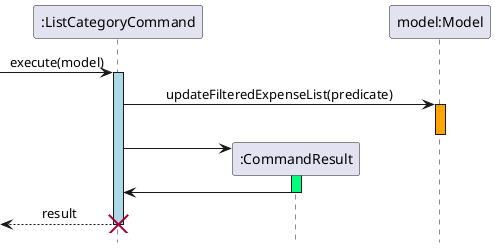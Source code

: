 @startuml  list_category_command

hide footbox
skinparam MinClassWidth 50
skinparam ParticipantPadding 10
skinparam Shadowing false
skinparam DefaultTextAlignment center
skinparam packageStyle Rectangle

participant ":ListCategoryCommand" as ListCategoryCommand  order 1
participant "model:Model" as Model order 3
participant ":CommandResult" as CommandResult order 2
[-> ListCategoryCommand : execute(model)
activate ListCategoryCommand #LightBlue
ListCategoryCommand -> Model : updateFilteredExpenseList(predicate) 
activate Model #Orange
deactivate Model
create CommandResult
ListCategoryCommand -> CommandResult 

activate CommandResult #SpringGreen
CommandResult -> ListCategoryCommand
deactivate CommandResult
[<--ListCategoryCommand : result
deactivate ListCategoryCommand
destroy ListCategoryCommand
hide footbox
skinparam MinClassWidth 50
skinparam ParticipantPadding 10
skinparam Shadowing false
skinparam DefaultTextAlignment center
skinparam packageStyle Rectangle


@enduml

